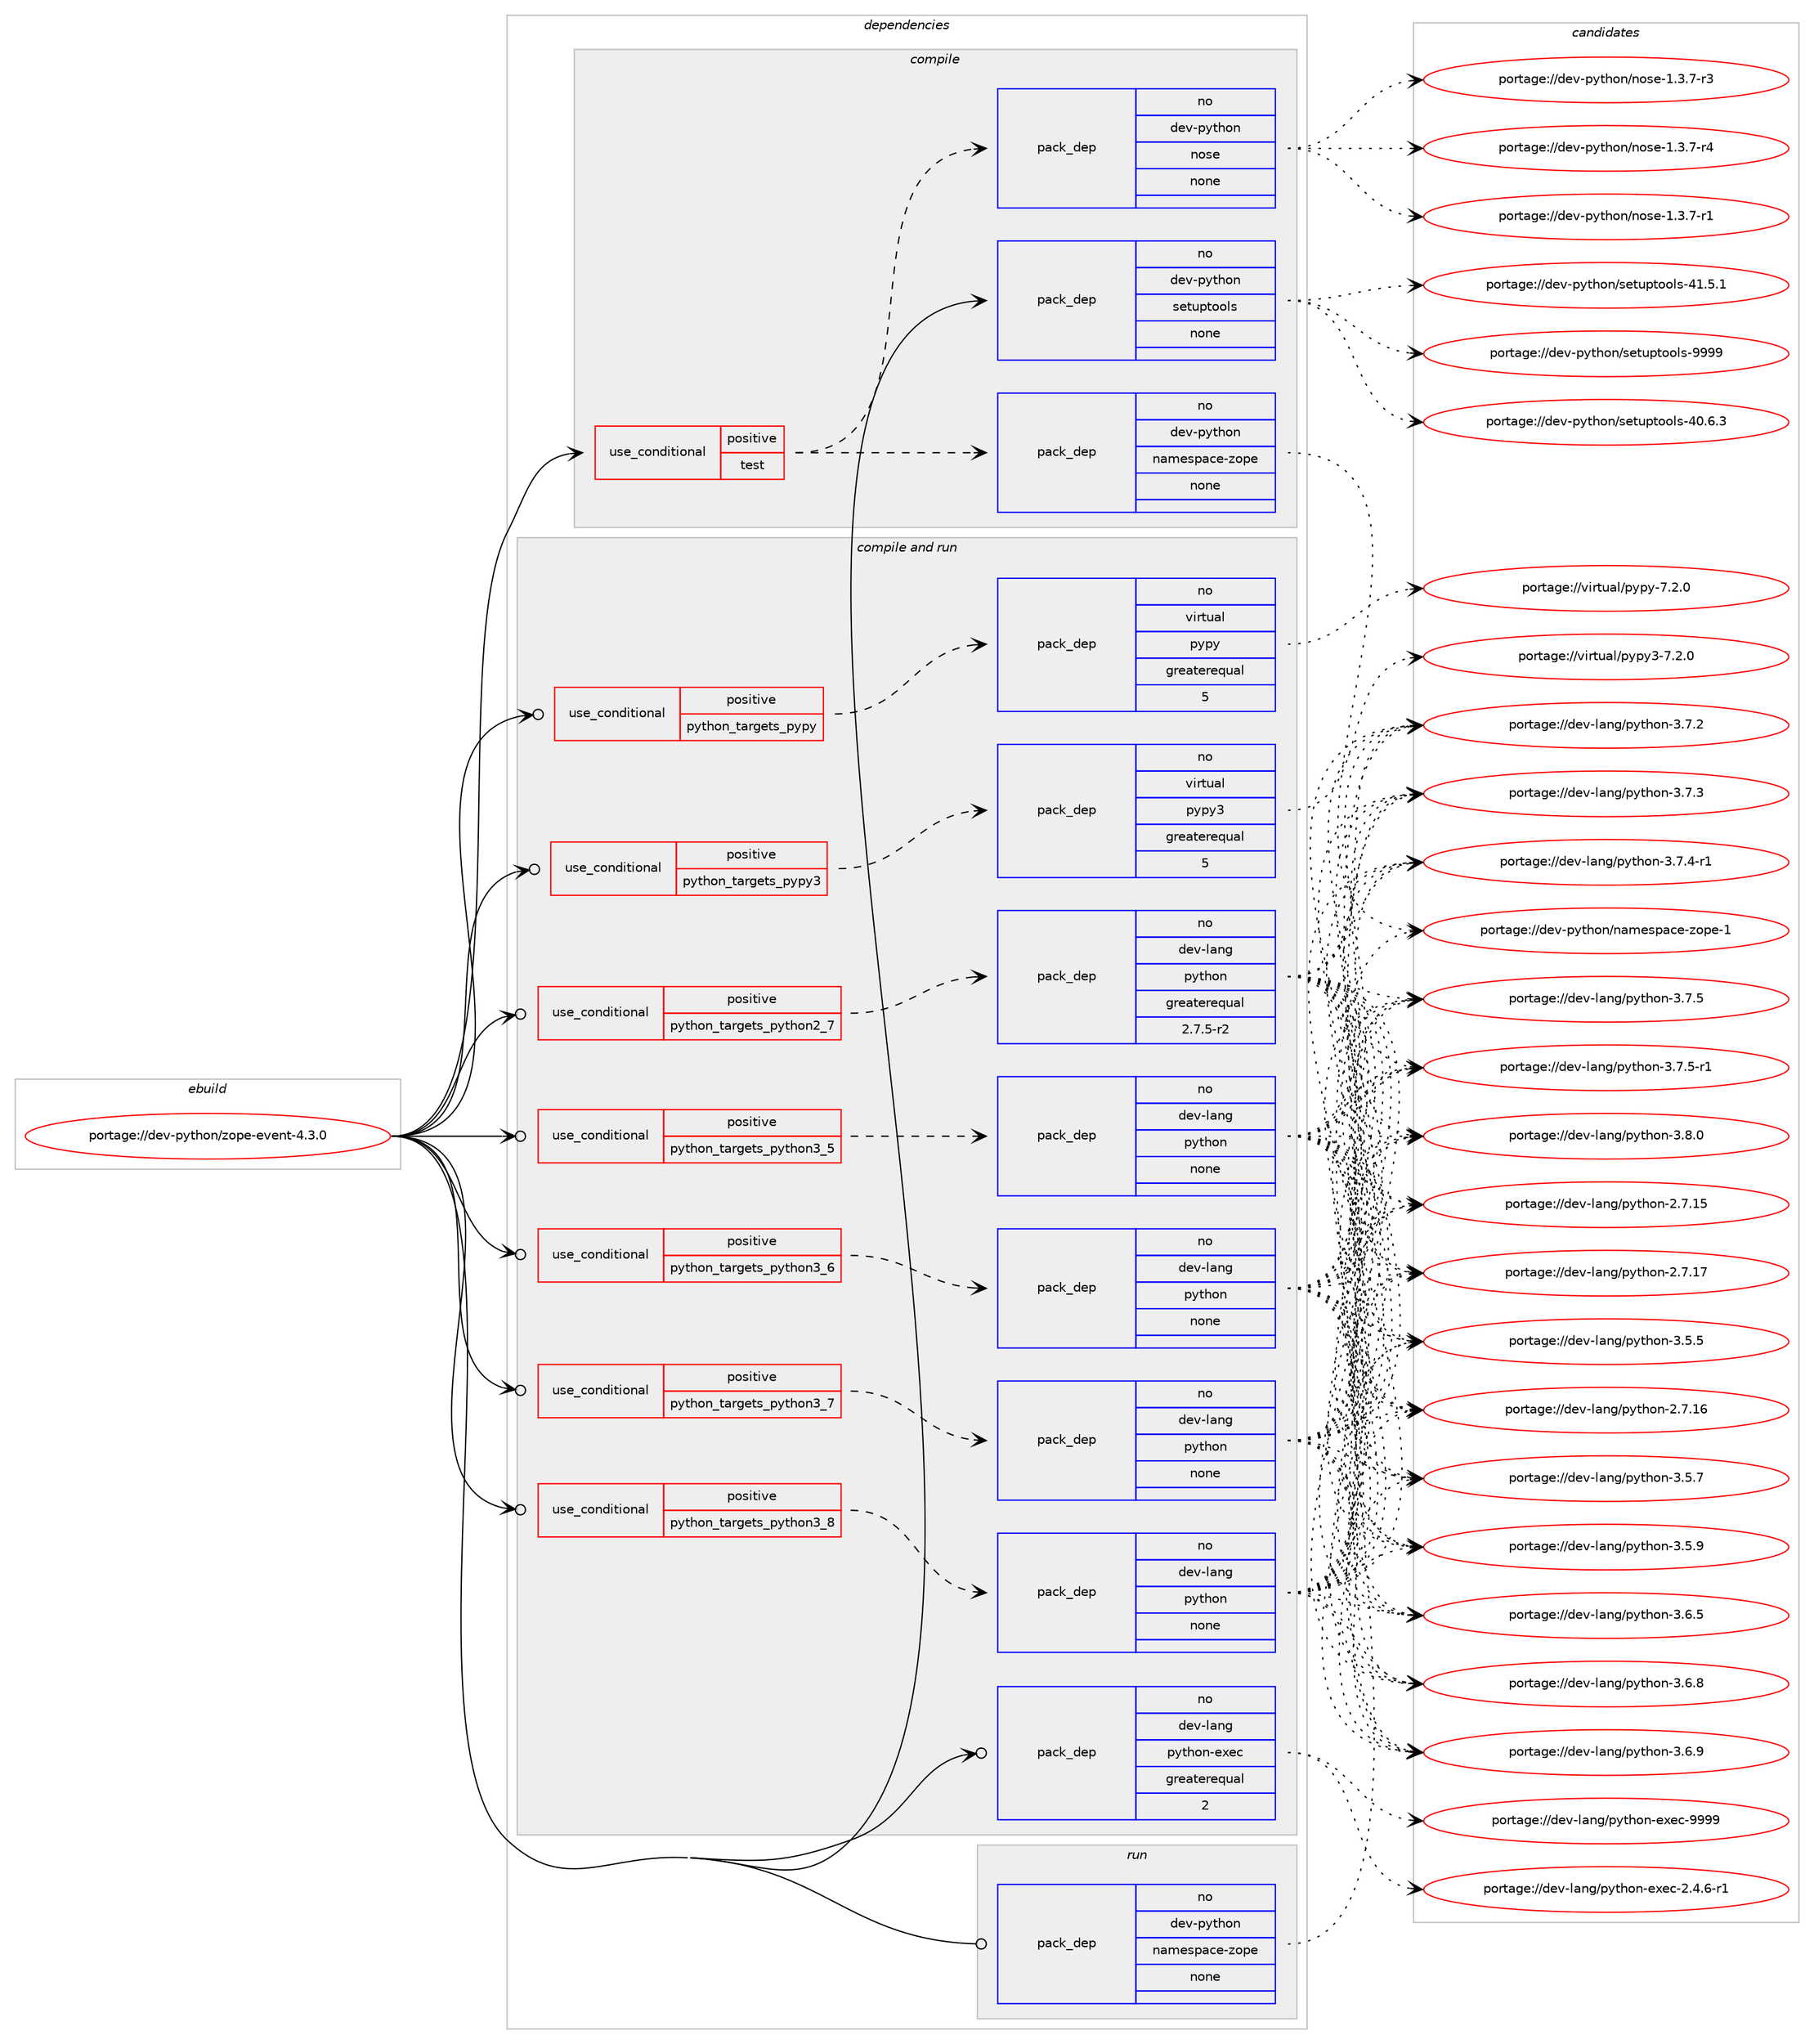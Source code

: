 digraph prolog {

# *************
# Graph options
# *************

newrank=true;
concentrate=true;
compound=true;
graph [rankdir=LR,fontname=Helvetica,fontsize=10,ranksep=1.5];#, ranksep=2.5, nodesep=0.2];
edge  [arrowhead=vee];
node  [fontname=Helvetica,fontsize=10];

# **********
# The ebuild
# **********

subgraph cluster_leftcol {
color=gray;
rank=same;
label=<<i>ebuild</i>>;
id [label="portage://dev-python/zope-event-4.3.0", color=red, width=4, href="../dev-python/zope-event-4.3.0.svg"];
}

# ****************
# The dependencies
# ****************

subgraph cluster_midcol {
color=gray;
label=<<i>dependencies</i>>;
subgraph cluster_compile {
fillcolor="#eeeeee";
style=filled;
label=<<i>compile</i>>;
subgraph cond41228 {
dependency180308 [label=<<TABLE BORDER="0" CELLBORDER="1" CELLSPACING="0" CELLPADDING="4"><TR><TD ROWSPAN="3" CELLPADDING="10">use_conditional</TD></TR><TR><TD>positive</TD></TR><TR><TD>test</TD></TR></TABLE>>, shape=none, color=red];
subgraph pack135669 {
dependency180309 [label=<<TABLE BORDER="0" CELLBORDER="1" CELLSPACING="0" CELLPADDING="4" WIDTH="220"><TR><TD ROWSPAN="6" CELLPADDING="30">pack_dep</TD></TR><TR><TD WIDTH="110">no</TD></TR><TR><TD>dev-python</TD></TR><TR><TD>nose</TD></TR><TR><TD>none</TD></TR><TR><TD></TD></TR></TABLE>>, shape=none, color=blue];
}
dependency180308:e -> dependency180309:w [weight=20,style="dashed",arrowhead="vee"];
subgraph pack135670 {
dependency180310 [label=<<TABLE BORDER="0" CELLBORDER="1" CELLSPACING="0" CELLPADDING="4" WIDTH="220"><TR><TD ROWSPAN="6" CELLPADDING="30">pack_dep</TD></TR><TR><TD WIDTH="110">no</TD></TR><TR><TD>dev-python</TD></TR><TR><TD>namespace-zope</TD></TR><TR><TD>none</TD></TR><TR><TD></TD></TR></TABLE>>, shape=none, color=blue];
}
dependency180308:e -> dependency180310:w [weight=20,style="dashed",arrowhead="vee"];
}
id:e -> dependency180308:w [weight=20,style="solid",arrowhead="vee"];
subgraph pack135671 {
dependency180311 [label=<<TABLE BORDER="0" CELLBORDER="1" CELLSPACING="0" CELLPADDING="4" WIDTH="220"><TR><TD ROWSPAN="6" CELLPADDING="30">pack_dep</TD></TR><TR><TD WIDTH="110">no</TD></TR><TR><TD>dev-python</TD></TR><TR><TD>setuptools</TD></TR><TR><TD>none</TD></TR><TR><TD></TD></TR></TABLE>>, shape=none, color=blue];
}
id:e -> dependency180311:w [weight=20,style="solid",arrowhead="vee"];
}
subgraph cluster_compileandrun {
fillcolor="#eeeeee";
style=filled;
label=<<i>compile and run</i>>;
subgraph cond41229 {
dependency180312 [label=<<TABLE BORDER="0" CELLBORDER="1" CELLSPACING="0" CELLPADDING="4"><TR><TD ROWSPAN="3" CELLPADDING="10">use_conditional</TD></TR><TR><TD>positive</TD></TR><TR><TD>python_targets_pypy</TD></TR></TABLE>>, shape=none, color=red];
subgraph pack135672 {
dependency180313 [label=<<TABLE BORDER="0" CELLBORDER="1" CELLSPACING="0" CELLPADDING="4" WIDTH="220"><TR><TD ROWSPAN="6" CELLPADDING="30">pack_dep</TD></TR><TR><TD WIDTH="110">no</TD></TR><TR><TD>virtual</TD></TR><TR><TD>pypy</TD></TR><TR><TD>greaterequal</TD></TR><TR><TD>5</TD></TR></TABLE>>, shape=none, color=blue];
}
dependency180312:e -> dependency180313:w [weight=20,style="dashed",arrowhead="vee"];
}
id:e -> dependency180312:w [weight=20,style="solid",arrowhead="odotvee"];
subgraph cond41230 {
dependency180314 [label=<<TABLE BORDER="0" CELLBORDER="1" CELLSPACING="0" CELLPADDING="4"><TR><TD ROWSPAN="3" CELLPADDING="10">use_conditional</TD></TR><TR><TD>positive</TD></TR><TR><TD>python_targets_pypy3</TD></TR></TABLE>>, shape=none, color=red];
subgraph pack135673 {
dependency180315 [label=<<TABLE BORDER="0" CELLBORDER="1" CELLSPACING="0" CELLPADDING="4" WIDTH="220"><TR><TD ROWSPAN="6" CELLPADDING="30">pack_dep</TD></TR><TR><TD WIDTH="110">no</TD></TR><TR><TD>virtual</TD></TR><TR><TD>pypy3</TD></TR><TR><TD>greaterequal</TD></TR><TR><TD>5</TD></TR></TABLE>>, shape=none, color=blue];
}
dependency180314:e -> dependency180315:w [weight=20,style="dashed",arrowhead="vee"];
}
id:e -> dependency180314:w [weight=20,style="solid",arrowhead="odotvee"];
subgraph cond41231 {
dependency180316 [label=<<TABLE BORDER="0" CELLBORDER="1" CELLSPACING="0" CELLPADDING="4"><TR><TD ROWSPAN="3" CELLPADDING="10">use_conditional</TD></TR><TR><TD>positive</TD></TR><TR><TD>python_targets_python2_7</TD></TR></TABLE>>, shape=none, color=red];
subgraph pack135674 {
dependency180317 [label=<<TABLE BORDER="0" CELLBORDER="1" CELLSPACING="0" CELLPADDING="4" WIDTH="220"><TR><TD ROWSPAN="6" CELLPADDING="30">pack_dep</TD></TR><TR><TD WIDTH="110">no</TD></TR><TR><TD>dev-lang</TD></TR><TR><TD>python</TD></TR><TR><TD>greaterequal</TD></TR><TR><TD>2.7.5-r2</TD></TR></TABLE>>, shape=none, color=blue];
}
dependency180316:e -> dependency180317:w [weight=20,style="dashed",arrowhead="vee"];
}
id:e -> dependency180316:w [weight=20,style="solid",arrowhead="odotvee"];
subgraph cond41232 {
dependency180318 [label=<<TABLE BORDER="0" CELLBORDER="1" CELLSPACING="0" CELLPADDING="4"><TR><TD ROWSPAN="3" CELLPADDING="10">use_conditional</TD></TR><TR><TD>positive</TD></TR><TR><TD>python_targets_python3_5</TD></TR></TABLE>>, shape=none, color=red];
subgraph pack135675 {
dependency180319 [label=<<TABLE BORDER="0" CELLBORDER="1" CELLSPACING="0" CELLPADDING="4" WIDTH="220"><TR><TD ROWSPAN="6" CELLPADDING="30">pack_dep</TD></TR><TR><TD WIDTH="110">no</TD></TR><TR><TD>dev-lang</TD></TR><TR><TD>python</TD></TR><TR><TD>none</TD></TR><TR><TD></TD></TR></TABLE>>, shape=none, color=blue];
}
dependency180318:e -> dependency180319:w [weight=20,style="dashed",arrowhead="vee"];
}
id:e -> dependency180318:w [weight=20,style="solid",arrowhead="odotvee"];
subgraph cond41233 {
dependency180320 [label=<<TABLE BORDER="0" CELLBORDER="1" CELLSPACING="0" CELLPADDING="4"><TR><TD ROWSPAN="3" CELLPADDING="10">use_conditional</TD></TR><TR><TD>positive</TD></TR><TR><TD>python_targets_python3_6</TD></TR></TABLE>>, shape=none, color=red];
subgraph pack135676 {
dependency180321 [label=<<TABLE BORDER="0" CELLBORDER="1" CELLSPACING="0" CELLPADDING="4" WIDTH="220"><TR><TD ROWSPAN="6" CELLPADDING="30">pack_dep</TD></TR><TR><TD WIDTH="110">no</TD></TR><TR><TD>dev-lang</TD></TR><TR><TD>python</TD></TR><TR><TD>none</TD></TR><TR><TD></TD></TR></TABLE>>, shape=none, color=blue];
}
dependency180320:e -> dependency180321:w [weight=20,style="dashed",arrowhead="vee"];
}
id:e -> dependency180320:w [weight=20,style="solid",arrowhead="odotvee"];
subgraph cond41234 {
dependency180322 [label=<<TABLE BORDER="0" CELLBORDER="1" CELLSPACING="0" CELLPADDING="4"><TR><TD ROWSPAN="3" CELLPADDING="10">use_conditional</TD></TR><TR><TD>positive</TD></TR><TR><TD>python_targets_python3_7</TD></TR></TABLE>>, shape=none, color=red];
subgraph pack135677 {
dependency180323 [label=<<TABLE BORDER="0" CELLBORDER="1" CELLSPACING="0" CELLPADDING="4" WIDTH="220"><TR><TD ROWSPAN="6" CELLPADDING="30">pack_dep</TD></TR><TR><TD WIDTH="110">no</TD></TR><TR><TD>dev-lang</TD></TR><TR><TD>python</TD></TR><TR><TD>none</TD></TR><TR><TD></TD></TR></TABLE>>, shape=none, color=blue];
}
dependency180322:e -> dependency180323:w [weight=20,style="dashed",arrowhead="vee"];
}
id:e -> dependency180322:w [weight=20,style="solid",arrowhead="odotvee"];
subgraph cond41235 {
dependency180324 [label=<<TABLE BORDER="0" CELLBORDER="1" CELLSPACING="0" CELLPADDING="4"><TR><TD ROWSPAN="3" CELLPADDING="10">use_conditional</TD></TR><TR><TD>positive</TD></TR><TR><TD>python_targets_python3_8</TD></TR></TABLE>>, shape=none, color=red];
subgraph pack135678 {
dependency180325 [label=<<TABLE BORDER="0" CELLBORDER="1" CELLSPACING="0" CELLPADDING="4" WIDTH="220"><TR><TD ROWSPAN="6" CELLPADDING="30">pack_dep</TD></TR><TR><TD WIDTH="110">no</TD></TR><TR><TD>dev-lang</TD></TR><TR><TD>python</TD></TR><TR><TD>none</TD></TR><TR><TD></TD></TR></TABLE>>, shape=none, color=blue];
}
dependency180324:e -> dependency180325:w [weight=20,style="dashed",arrowhead="vee"];
}
id:e -> dependency180324:w [weight=20,style="solid",arrowhead="odotvee"];
subgraph pack135679 {
dependency180326 [label=<<TABLE BORDER="0" CELLBORDER="1" CELLSPACING="0" CELLPADDING="4" WIDTH="220"><TR><TD ROWSPAN="6" CELLPADDING="30">pack_dep</TD></TR><TR><TD WIDTH="110">no</TD></TR><TR><TD>dev-lang</TD></TR><TR><TD>python-exec</TD></TR><TR><TD>greaterequal</TD></TR><TR><TD>2</TD></TR></TABLE>>, shape=none, color=blue];
}
id:e -> dependency180326:w [weight=20,style="solid",arrowhead="odotvee"];
}
subgraph cluster_run {
fillcolor="#eeeeee";
style=filled;
label=<<i>run</i>>;
subgraph pack135680 {
dependency180327 [label=<<TABLE BORDER="0" CELLBORDER="1" CELLSPACING="0" CELLPADDING="4" WIDTH="220"><TR><TD ROWSPAN="6" CELLPADDING="30">pack_dep</TD></TR><TR><TD WIDTH="110">no</TD></TR><TR><TD>dev-python</TD></TR><TR><TD>namespace-zope</TD></TR><TR><TD>none</TD></TR><TR><TD></TD></TR></TABLE>>, shape=none, color=blue];
}
id:e -> dependency180327:w [weight=20,style="solid",arrowhead="odot"];
}
}

# **************
# The candidates
# **************

subgraph cluster_choices {
rank=same;
color=gray;
label=<<i>candidates</i>>;

subgraph choice135669 {
color=black;
nodesep=1;
choiceportage10010111845112121116104111110471101111151014549465146554511449 [label="portage://dev-python/nose-1.3.7-r1", color=red, width=4,href="../dev-python/nose-1.3.7-r1.svg"];
choiceportage10010111845112121116104111110471101111151014549465146554511451 [label="portage://dev-python/nose-1.3.7-r3", color=red, width=4,href="../dev-python/nose-1.3.7-r3.svg"];
choiceportage10010111845112121116104111110471101111151014549465146554511452 [label="portage://dev-python/nose-1.3.7-r4", color=red, width=4,href="../dev-python/nose-1.3.7-r4.svg"];
dependency180309:e -> choiceportage10010111845112121116104111110471101111151014549465146554511449:w [style=dotted,weight="100"];
dependency180309:e -> choiceportage10010111845112121116104111110471101111151014549465146554511451:w [style=dotted,weight="100"];
dependency180309:e -> choiceportage10010111845112121116104111110471101111151014549465146554511452:w [style=dotted,weight="100"];
}
subgraph choice135670 {
color=black;
nodesep=1;
choiceportage1001011184511212111610411111047110971091011151129799101451221111121014549 [label="portage://dev-python/namespace-zope-1", color=red, width=4,href="../dev-python/namespace-zope-1.svg"];
dependency180310:e -> choiceportage1001011184511212111610411111047110971091011151129799101451221111121014549:w [style=dotted,weight="100"];
}
subgraph choice135671 {
color=black;
nodesep=1;
choiceportage100101118451121211161041111104711510111611711211611111110811545524846544651 [label="portage://dev-python/setuptools-40.6.3", color=red, width=4,href="../dev-python/setuptools-40.6.3.svg"];
choiceportage100101118451121211161041111104711510111611711211611111110811545524946534649 [label="portage://dev-python/setuptools-41.5.1", color=red, width=4,href="../dev-python/setuptools-41.5.1.svg"];
choiceportage10010111845112121116104111110471151011161171121161111111081154557575757 [label="portage://dev-python/setuptools-9999", color=red, width=4,href="../dev-python/setuptools-9999.svg"];
dependency180311:e -> choiceportage100101118451121211161041111104711510111611711211611111110811545524846544651:w [style=dotted,weight="100"];
dependency180311:e -> choiceportage100101118451121211161041111104711510111611711211611111110811545524946534649:w [style=dotted,weight="100"];
dependency180311:e -> choiceportage10010111845112121116104111110471151011161171121161111111081154557575757:w [style=dotted,weight="100"];
}
subgraph choice135672 {
color=black;
nodesep=1;
choiceportage1181051141161179710847112121112121455546504648 [label="portage://virtual/pypy-7.2.0", color=red, width=4,href="../virtual/pypy-7.2.0.svg"];
dependency180313:e -> choiceportage1181051141161179710847112121112121455546504648:w [style=dotted,weight="100"];
}
subgraph choice135673 {
color=black;
nodesep=1;
choiceportage118105114116117971084711212111212151455546504648 [label="portage://virtual/pypy3-7.2.0", color=red, width=4,href="../virtual/pypy3-7.2.0.svg"];
dependency180315:e -> choiceportage118105114116117971084711212111212151455546504648:w [style=dotted,weight="100"];
}
subgraph choice135674 {
color=black;
nodesep=1;
choiceportage10010111845108971101034711212111610411111045504655464953 [label="portage://dev-lang/python-2.7.15", color=red, width=4,href="../dev-lang/python-2.7.15.svg"];
choiceportage10010111845108971101034711212111610411111045504655464954 [label="portage://dev-lang/python-2.7.16", color=red, width=4,href="../dev-lang/python-2.7.16.svg"];
choiceportage10010111845108971101034711212111610411111045504655464955 [label="portage://dev-lang/python-2.7.17", color=red, width=4,href="../dev-lang/python-2.7.17.svg"];
choiceportage100101118451089711010347112121116104111110455146534653 [label="portage://dev-lang/python-3.5.5", color=red, width=4,href="../dev-lang/python-3.5.5.svg"];
choiceportage100101118451089711010347112121116104111110455146534655 [label="portage://dev-lang/python-3.5.7", color=red, width=4,href="../dev-lang/python-3.5.7.svg"];
choiceportage100101118451089711010347112121116104111110455146534657 [label="portage://dev-lang/python-3.5.9", color=red, width=4,href="../dev-lang/python-3.5.9.svg"];
choiceportage100101118451089711010347112121116104111110455146544653 [label="portage://dev-lang/python-3.6.5", color=red, width=4,href="../dev-lang/python-3.6.5.svg"];
choiceportage100101118451089711010347112121116104111110455146544656 [label="portage://dev-lang/python-3.6.8", color=red, width=4,href="../dev-lang/python-3.6.8.svg"];
choiceportage100101118451089711010347112121116104111110455146544657 [label="portage://dev-lang/python-3.6.9", color=red, width=4,href="../dev-lang/python-3.6.9.svg"];
choiceportage100101118451089711010347112121116104111110455146554650 [label="portage://dev-lang/python-3.7.2", color=red, width=4,href="../dev-lang/python-3.7.2.svg"];
choiceportage100101118451089711010347112121116104111110455146554651 [label="portage://dev-lang/python-3.7.3", color=red, width=4,href="../dev-lang/python-3.7.3.svg"];
choiceportage1001011184510897110103471121211161041111104551465546524511449 [label="portage://dev-lang/python-3.7.4-r1", color=red, width=4,href="../dev-lang/python-3.7.4-r1.svg"];
choiceportage100101118451089711010347112121116104111110455146554653 [label="portage://dev-lang/python-3.7.5", color=red, width=4,href="../dev-lang/python-3.7.5.svg"];
choiceportage1001011184510897110103471121211161041111104551465546534511449 [label="portage://dev-lang/python-3.7.5-r1", color=red, width=4,href="../dev-lang/python-3.7.5-r1.svg"];
choiceportage100101118451089711010347112121116104111110455146564648 [label="portage://dev-lang/python-3.8.0", color=red, width=4,href="../dev-lang/python-3.8.0.svg"];
dependency180317:e -> choiceportage10010111845108971101034711212111610411111045504655464953:w [style=dotted,weight="100"];
dependency180317:e -> choiceportage10010111845108971101034711212111610411111045504655464954:w [style=dotted,weight="100"];
dependency180317:e -> choiceportage10010111845108971101034711212111610411111045504655464955:w [style=dotted,weight="100"];
dependency180317:e -> choiceportage100101118451089711010347112121116104111110455146534653:w [style=dotted,weight="100"];
dependency180317:e -> choiceportage100101118451089711010347112121116104111110455146534655:w [style=dotted,weight="100"];
dependency180317:e -> choiceportage100101118451089711010347112121116104111110455146534657:w [style=dotted,weight="100"];
dependency180317:e -> choiceportage100101118451089711010347112121116104111110455146544653:w [style=dotted,weight="100"];
dependency180317:e -> choiceportage100101118451089711010347112121116104111110455146544656:w [style=dotted,weight="100"];
dependency180317:e -> choiceportage100101118451089711010347112121116104111110455146544657:w [style=dotted,weight="100"];
dependency180317:e -> choiceportage100101118451089711010347112121116104111110455146554650:w [style=dotted,weight="100"];
dependency180317:e -> choiceportage100101118451089711010347112121116104111110455146554651:w [style=dotted,weight="100"];
dependency180317:e -> choiceportage1001011184510897110103471121211161041111104551465546524511449:w [style=dotted,weight="100"];
dependency180317:e -> choiceportage100101118451089711010347112121116104111110455146554653:w [style=dotted,weight="100"];
dependency180317:e -> choiceportage1001011184510897110103471121211161041111104551465546534511449:w [style=dotted,weight="100"];
dependency180317:e -> choiceportage100101118451089711010347112121116104111110455146564648:w [style=dotted,weight="100"];
}
subgraph choice135675 {
color=black;
nodesep=1;
choiceportage10010111845108971101034711212111610411111045504655464953 [label="portage://dev-lang/python-2.7.15", color=red, width=4,href="../dev-lang/python-2.7.15.svg"];
choiceportage10010111845108971101034711212111610411111045504655464954 [label="portage://dev-lang/python-2.7.16", color=red, width=4,href="../dev-lang/python-2.7.16.svg"];
choiceportage10010111845108971101034711212111610411111045504655464955 [label="portage://dev-lang/python-2.7.17", color=red, width=4,href="../dev-lang/python-2.7.17.svg"];
choiceportage100101118451089711010347112121116104111110455146534653 [label="portage://dev-lang/python-3.5.5", color=red, width=4,href="../dev-lang/python-3.5.5.svg"];
choiceportage100101118451089711010347112121116104111110455146534655 [label="portage://dev-lang/python-3.5.7", color=red, width=4,href="../dev-lang/python-3.5.7.svg"];
choiceportage100101118451089711010347112121116104111110455146534657 [label="portage://dev-lang/python-3.5.9", color=red, width=4,href="../dev-lang/python-3.5.9.svg"];
choiceportage100101118451089711010347112121116104111110455146544653 [label="portage://dev-lang/python-3.6.5", color=red, width=4,href="../dev-lang/python-3.6.5.svg"];
choiceportage100101118451089711010347112121116104111110455146544656 [label="portage://dev-lang/python-3.6.8", color=red, width=4,href="../dev-lang/python-3.6.8.svg"];
choiceportage100101118451089711010347112121116104111110455146544657 [label="portage://dev-lang/python-3.6.9", color=red, width=4,href="../dev-lang/python-3.6.9.svg"];
choiceportage100101118451089711010347112121116104111110455146554650 [label="portage://dev-lang/python-3.7.2", color=red, width=4,href="../dev-lang/python-3.7.2.svg"];
choiceportage100101118451089711010347112121116104111110455146554651 [label="portage://dev-lang/python-3.7.3", color=red, width=4,href="../dev-lang/python-3.7.3.svg"];
choiceportage1001011184510897110103471121211161041111104551465546524511449 [label="portage://dev-lang/python-3.7.4-r1", color=red, width=4,href="../dev-lang/python-3.7.4-r1.svg"];
choiceportage100101118451089711010347112121116104111110455146554653 [label="portage://dev-lang/python-3.7.5", color=red, width=4,href="../dev-lang/python-3.7.5.svg"];
choiceportage1001011184510897110103471121211161041111104551465546534511449 [label="portage://dev-lang/python-3.7.5-r1", color=red, width=4,href="../dev-lang/python-3.7.5-r1.svg"];
choiceportage100101118451089711010347112121116104111110455146564648 [label="portage://dev-lang/python-3.8.0", color=red, width=4,href="../dev-lang/python-3.8.0.svg"];
dependency180319:e -> choiceportage10010111845108971101034711212111610411111045504655464953:w [style=dotted,weight="100"];
dependency180319:e -> choiceportage10010111845108971101034711212111610411111045504655464954:w [style=dotted,weight="100"];
dependency180319:e -> choiceportage10010111845108971101034711212111610411111045504655464955:w [style=dotted,weight="100"];
dependency180319:e -> choiceportage100101118451089711010347112121116104111110455146534653:w [style=dotted,weight="100"];
dependency180319:e -> choiceportage100101118451089711010347112121116104111110455146534655:w [style=dotted,weight="100"];
dependency180319:e -> choiceportage100101118451089711010347112121116104111110455146534657:w [style=dotted,weight="100"];
dependency180319:e -> choiceportage100101118451089711010347112121116104111110455146544653:w [style=dotted,weight="100"];
dependency180319:e -> choiceportage100101118451089711010347112121116104111110455146544656:w [style=dotted,weight="100"];
dependency180319:e -> choiceportage100101118451089711010347112121116104111110455146544657:w [style=dotted,weight="100"];
dependency180319:e -> choiceportage100101118451089711010347112121116104111110455146554650:w [style=dotted,weight="100"];
dependency180319:e -> choiceportage100101118451089711010347112121116104111110455146554651:w [style=dotted,weight="100"];
dependency180319:e -> choiceportage1001011184510897110103471121211161041111104551465546524511449:w [style=dotted,weight="100"];
dependency180319:e -> choiceportage100101118451089711010347112121116104111110455146554653:w [style=dotted,weight="100"];
dependency180319:e -> choiceportage1001011184510897110103471121211161041111104551465546534511449:w [style=dotted,weight="100"];
dependency180319:e -> choiceportage100101118451089711010347112121116104111110455146564648:w [style=dotted,weight="100"];
}
subgraph choice135676 {
color=black;
nodesep=1;
choiceportage10010111845108971101034711212111610411111045504655464953 [label="portage://dev-lang/python-2.7.15", color=red, width=4,href="../dev-lang/python-2.7.15.svg"];
choiceportage10010111845108971101034711212111610411111045504655464954 [label="portage://dev-lang/python-2.7.16", color=red, width=4,href="../dev-lang/python-2.7.16.svg"];
choiceportage10010111845108971101034711212111610411111045504655464955 [label="portage://dev-lang/python-2.7.17", color=red, width=4,href="../dev-lang/python-2.7.17.svg"];
choiceportage100101118451089711010347112121116104111110455146534653 [label="portage://dev-lang/python-3.5.5", color=red, width=4,href="../dev-lang/python-3.5.5.svg"];
choiceportage100101118451089711010347112121116104111110455146534655 [label="portage://dev-lang/python-3.5.7", color=red, width=4,href="../dev-lang/python-3.5.7.svg"];
choiceportage100101118451089711010347112121116104111110455146534657 [label="portage://dev-lang/python-3.5.9", color=red, width=4,href="../dev-lang/python-3.5.9.svg"];
choiceportage100101118451089711010347112121116104111110455146544653 [label="portage://dev-lang/python-3.6.5", color=red, width=4,href="../dev-lang/python-3.6.5.svg"];
choiceportage100101118451089711010347112121116104111110455146544656 [label="portage://dev-lang/python-3.6.8", color=red, width=4,href="../dev-lang/python-3.6.8.svg"];
choiceportage100101118451089711010347112121116104111110455146544657 [label="portage://dev-lang/python-3.6.9", color=red, width=4,href="../dev-lang/python-3.6.9.svg"];
choiceportage100101118451089711010347112121116104111110455146554650 [label="portage://dev-lang/python-3.7.2", color=red, width=4,href="../dev-lang/python-3.7.2.svg"];
choiceportage100101118451089711010347112121116104111110455146554651 [label="portage://dev-lang/python-3.7.3", color=red, width=4,href="../dev-lang/python-3.7.3.svg"];
choiceportage1001011184510897110103471121211161041111104551465546524511449 [label="portage://dev-lang/python-3.7.4-r1", color=red, width=4,href="../dev-lang/python-3.7.4-r1.svg"];
choiceportage100101118451089711010347112121116104111110455146554653 [label="portage://dev-lang/python-3.7.5", color=red, width=4,href="../dev-lang/python-3.7.5.svg"];
choiceportage1001011184510897110103471121211161041111104551465546534511449 [label="portage://dev-lang/python-3.7.5-r1", color=red, width=4,href="../dev-lang/python-3.7.5-r1.svg"];
choiceportage100101118451089711010347112121116104111110455146564648 [label="portage://dev-lang/python-3.8.0", color=red, width=4,href="../dev-lang/python-3.8.0.svg"];
dependency180321:e -> choiceportage10010111845108971101034711212111610411111045504655464953:w [style=dotted,weight="100"];
dependency180321:e -> choiceportage10010111845108971101034711212111610411111045504655464954:w [style=dotted,weight="100"];
dependency180321:e -> choiceportage10010111845108971101034711212111610411111045504655464955:w [style=dotted,weight="100"];
dependency180321:e -> choiceportage100101118451089711010347112121116104111110455146534653:w [style=dotted,weight="100"];
dependency180321:e -> choiceportage100101118451089711010347112121116104111110455146534655:w [style=dotted,weight="100"];
dependency180321:e -> choiceportage100101118451089711010347112121116104111110455146534657:w [style=dotted,weight="100"];
dependency180321:e -> choiceportage100101118451089711010347112121116104111110455146544653:w [style=dotted,weight="100"];
dependency180321:e -> choiceportage100101118451089711010347112121116104111110455146544656:w [style=dotted,weight="100"];
dependency180321:e -> choiceportage100101118451089711010347112121116104111110455146544657:w [style=dotted,weight="100"];
dependency180321:e -> choiceportage100101118451089711010347112121116104111110455146554650:w [style=dotted,weight="100"];
dependency180321:e -> choiceportage100101118451089711010347112121116104111110455146554651:w [style=dotted,weight="100"];
dependency180321:e -> choiceportage1001011184510897110103471121211161041111104551465546524511449:w [style=dotted,weight="100"];
dependency180321:e -> choiceportage100101118451089711010347112121116104111110455146554653:w [style=dotted,weight="100"];
dependency180321:e -> choiceportage1001011184510897110103471121211161041111104551465546534511449:w [style=dotted,weight="100"];
dependency180321:e -> choiceportage100101118451089711010347112121116104111110455146564648:w [style=dotted,weight="100"];
}
subgraph choice135677 {
color=black;
nodesep=1;
choiceportage10010111845108971101034711212111610411111045504655464953 [label="portage://dev-lang/python-2.7.15", color=red, width=4,href="../dev-lang/python-2.7.15.svg"];
choiceportage10010111845108971101034711212111610411111045504655464954 [label="portage://dev-lang/python-2.7.16", color=red, width=4,href="../dev-lang/python-2.7.16.svg"];
choiceportage10010111845108971101034711212111610411111045504655464955 [label="portage://dev-lang/python-2.7.17", color=red, width=4,href="../dev-lang/python-2.7.17.svg"];
choiceportage100101118451089711010347112121116104111110455146534653 [label="portage://dev-lang/python-3.5.5", color=red, width=4,href="../dev-lang/python-3.5.5.svg"];
choiceportage100101118451089711010347112121116104111110455146534655 [label="portage://dev-lang/python-3.5.7", color=red, width=4,href="../dev-lang/python-3.5.7.svg"];
choiceportage100101118451089711010347112121116104111110455146534657 [label="portage://dev-lang/python-3.5.9", color=red, width=4,href="../dev-lang/python-3.5.9.svg"];
choiceportage100101118451089711010347112121116104111110455146544653 [label="portage://dev-lang/python-3.6.5", color=red, width=4,href="../dev-lang/python-3.6.5.svg"];
choiceportage100101118451089711010347112121116104111110455146544656 [label="portage://dev-lang/python-3.6.8", color=red, width=4,href="../dev-lang/python-3.6.8.svg"];
choiceportage100101118451089711010347112121116104111110455146544657 [label="portage://dev-lang/python-3.6.9", color=red, width=4,href="../dev-lang/python-3.6.9.svg"];
choiceportage100101118451089711010347112121116104111110455146554650 [label="portage://dev-lang/python-3.7.2", color=red, width=4,href="../dev-lang/python-3.7.2.svg"];
choiceportage100101118451089711010347112121116104111110455146554651 [label="portage://dev-lang/python-3.7.3", color=red, width=4,href="../dev-lang/python-3.7.3.svg"];
choiceportage1001011184510897110103471121211161041111104551465546524511449 [label="portage://dev-lang/python-3.7.4-r1", color=red, width=4,href="../dev-lang/python-3.7.4-r1.svg"];
choiceportage100101118451089711010347112121116104111110455146554653 [label="portage://dev-lang/python-3.7.5", color=red, width=4,href="../dev-lang/python-3.7.5.svg"];
choiceportage1001011184510897110103471121211161041111104551465546534511449 [label="portage://dev-lang/python-3.7.5-r1", color=red, width=4,href="../dev-lang/python-3.7.5-r1.svg"];
choiceportage100101118451089711010347112121116104111110455146564648 [label="portage://dev-lang/python-3.8.0", color=red, width=4,href="../dev-lang/python-3.8.0.svg"];
dependency180323:e -> choiceportage10010111845108971101034711212111610411111045504655464953:w [style=dotted,weight="100"];
dependency180323:e -> choiceportage10010111845108971101034711212111610411111045504655464954:w [style=dotted,weight="100"];
dependency180323:e -> choiceportage10010111845108971101034711212111610411111045504655464955:w [style=dotted,weight="100"];
dependency180323:e -> choiceportage100101118451089711010347112121116104111110455146534653:w [style=dotted,weight="100"];
dependency180323:e -> choiceportage100101118451089711010347112121116104111110455146534655:w [style=dotted,weight="100"];
dependency180323:e -> choiceportage100101118451089711010347112121116104111110455146534657:w [style=dotted,weight="100"];
dependency180323:e -> choiceportage100101118451089711010347112121116104111110455146544653:w [style=dotted,weight="100"];
dependency180323:e -> choiceportage100101118451089711010347112121116104111110455146544656:w [style=dotted,weight="100"];
dependency180323:e -> choiceportage100101118451089711010347112121116104111110455146544657:w [style=dotted,weight="100"];
dependency180323:e -> choiceportage100101118451089711010347112121116104111110455146554650:w [style=dotted,weight="100"];
dependency180323:e -> choiceportage100101118451089711010347112121116104111110455146554651:w [style=dotted,weight="100"];
dependency180323:e -> choiceportage1001011184510897110103471121211161041111104551465546524511449:w [style=dotted,weight="100"];
dependency180323:e -> choiceportage100101118451089711010347112121116104111110455146554653:w [style=dotted,weight="100"];
dependency180323:e -> choiceportage1001011184510897110103471121211161041111104551465546534511449:w [style=dotted,weight="100"];
dependency180323:e -> choiceportage100101118451089711010347112121116104111110455146564648:w [style=dotted,weight="100"];
}
subgraph choice135678 {
color=black;
nodesep=1;
choiceportage10010111845108971101034711212111610411111045504655464953 [label="portage://dev-lang/python-2.7.15", color=red, width=4,href="../dev-lang/python-2.7.15.svg"];
choiceportage10010111845108971101034711212111610411111045504655464954 [label="portage://dev-lang/python-2.7.16", color=red, width=4,href="../dev-lang/python-2.7.16.svg"];
choiceportage10010111845108971101034711212111610411111045504655464955 [label="portage://dev-lang/python-2.7.17", color=red, width=4,href="../dev-lang/python-2.7.17.svg"];
choiceportage100101118451089711010347112121116104111110455146534653 [label="portage://dev-lang/python-3.5.5", color=red, width=4,href="../dev-lang/python-3.5.5.svg"];
choiceportage100101118451089711010347112121116104111110455146534655 [label="portage://dev-lang/python-3.5.7", color=red, width=4,href="../dev-lang/python-3.5.7.svg"];
choiceportage100101118451089711010347112121116104111110455146534657 [label="portage://dev-lang/python-3.5.9", color=red, width=4,href="../dev-lang/python-3.5.9.svg"];
choiceportage100101118451089711010347112121116104111110455146544653 [label="portage://dev-lang/python-3.6.5", color=red, width=4,href="../dev-lang/python-3.6.5.svg"];
choiceportage100101118451089711010347112121116104111110455146544656 [label="portage://dev-lang/python-3.6.8", color=red, width=4,href="../dev-lang/python-3.6.8.svg"];
choiceportage100101118451089711010347112121116104111110455146544657 [label="portage://dev-lang/python-3.6.9", color=red, width=4,href="../dev-lang/python-3.6.9.svg"];
choiceportage100101118451089711010347112121116104111110455146554650 [label="portage://dev-lang/python-3.7.2", color=red, width=4,href="../dev-lang/python-3.7.2.svg"];
choiceportage100101118451089711010347112121116104111110455146554651 [label="portage://dev-lang/python-3.7.3", color=red, width=4,href="../dev-lang/python-3.7.3.svg"];
choiceportage1001011184510897110103471121211161041111104551465546524511449 [label="portage://dev-lang/python-3.7.4-r1", color=red, width=4,href="../dev-lang/python-3.7.4-r1.svg"];
choiceportage100101118451089711010347112121116104111110455146554653 [label="portage://dev-lang/python-3.7.5", color=red, width=4,href="../dev-lang/python-3.7.5.svg"];
choiceportage1001011184510897110103471121211161041111104551465546534511449 [label="portage://dev-lang/python-3.7.5-r1", color=red, width=4,href="../dev-lang/python-3.7.5-r1.svg"];
choiceportage100101118451089711010347112121116104111110455146564648 [label="portage://dev-lang/python-3.8.0", color=red, width=4,href="../dev-lang/python-3.8.0.svg"];
dependency180325:e -> choiceportage10010111845108971101034711212111610411111045504655464953:w [style=dotted,weight="100"];
dependency180325:e -> choiceportage10010111845108971101034711212111610411111045504655464954:w [style=dotted,weight="100"];
dependency180325:e -> choiceportage10010111845108971101034711212111610411111045504655464955:w [style=dotted,weight="100"];
dependency180325:e -> choiceportage100101118451089711010347112121116104111110455146534653:w [style=dotted,weight="100"];
dependency180325:e -> choiceportage100101118451089711010347112121116104111110455146534655:w [style=dotted,weight="100"];
dependency180325:e -> choiceportage100101118451089711010347112121116104111110455146534657:w [style=dotted,weight="100"];
dependency180325:e -> choiceportage100101118451089711010347112121116104111110455146544653:w [style=dotted,weight="100"];
dependency180325:e -> choiceportage100101118451089711010347112121116104111110455146544656:w [style=dotted,weight="100"];
dependency180325:e -> choiceportage100101118451089711010347112121116104111110455146544657:w [style=dotted,weight="100"];
dependency180325:e -> choiceportage100101118451089711010347112121116104111110455146554650:w [style=dotted,weight="100"];
dependency180325:e -> choiceportage100101118451089711010347112121116104111110455146554651:w [style=dotted,weight="100"];
dependency180325:e -> choiceportage1001011184510897110103471121211161041111104551465546524511449:w [style=dotted,weight="100"];
dependency180325:e -> choiceportage100101118451089711010347112121116104111110455146554653:w [style=dotted,weight="100"];
dependency180325:e -> choiceportage1001011184510897110103471121211161041111104551465546534511449:w [style=dotted,weight="100"];
dependency180325:e -> choiceportage100101118451089711010347112121116104111110455146564648:w [style=dotted,weight="100"];
}
subgraph choice135679 {
color=black;
nodesep=1;
choiceportage10010111845108971101034711212111610411111045101120101994550465246544511449 [label="portage://dev-lang/python-exec-2.4.6-r1", color=red, width=4,href="../dev-lang/python-exec-2.4.6-r1.svg"];
choiceportage10010111845108971101034711212111610411111045101120101994557575757 [label="portage://dev-lang/python-exec-9999", color=red, width=4,href="../dev-lang/python-exec-9999.svg"];
dependency180326:e -> choiceportage10010111845108971101034711212111610411111045101120101994550465246544511449:w [style=dotted,weight="100"];
dependency180326:e -> choiceportage10010111845108971101034711212111610411111045101120101994557575757:w [style=dotted,weight="100"];
}
subgraph choice135680 {
color=black;
nodesep=1;
choiceportage1001011184511212111610411111047110971091011151129799101451221111121014549 [label="portage://dev-python/namespace-zope-1", color=red, width=4,href="../dev-python/namespace-zope-1.svg"];
dependency180327:e -> choiceportage1001011184511212111610411111047110971091011151129799101451221111121014549:w [style=dotted,weight="100"];
}
}

}
